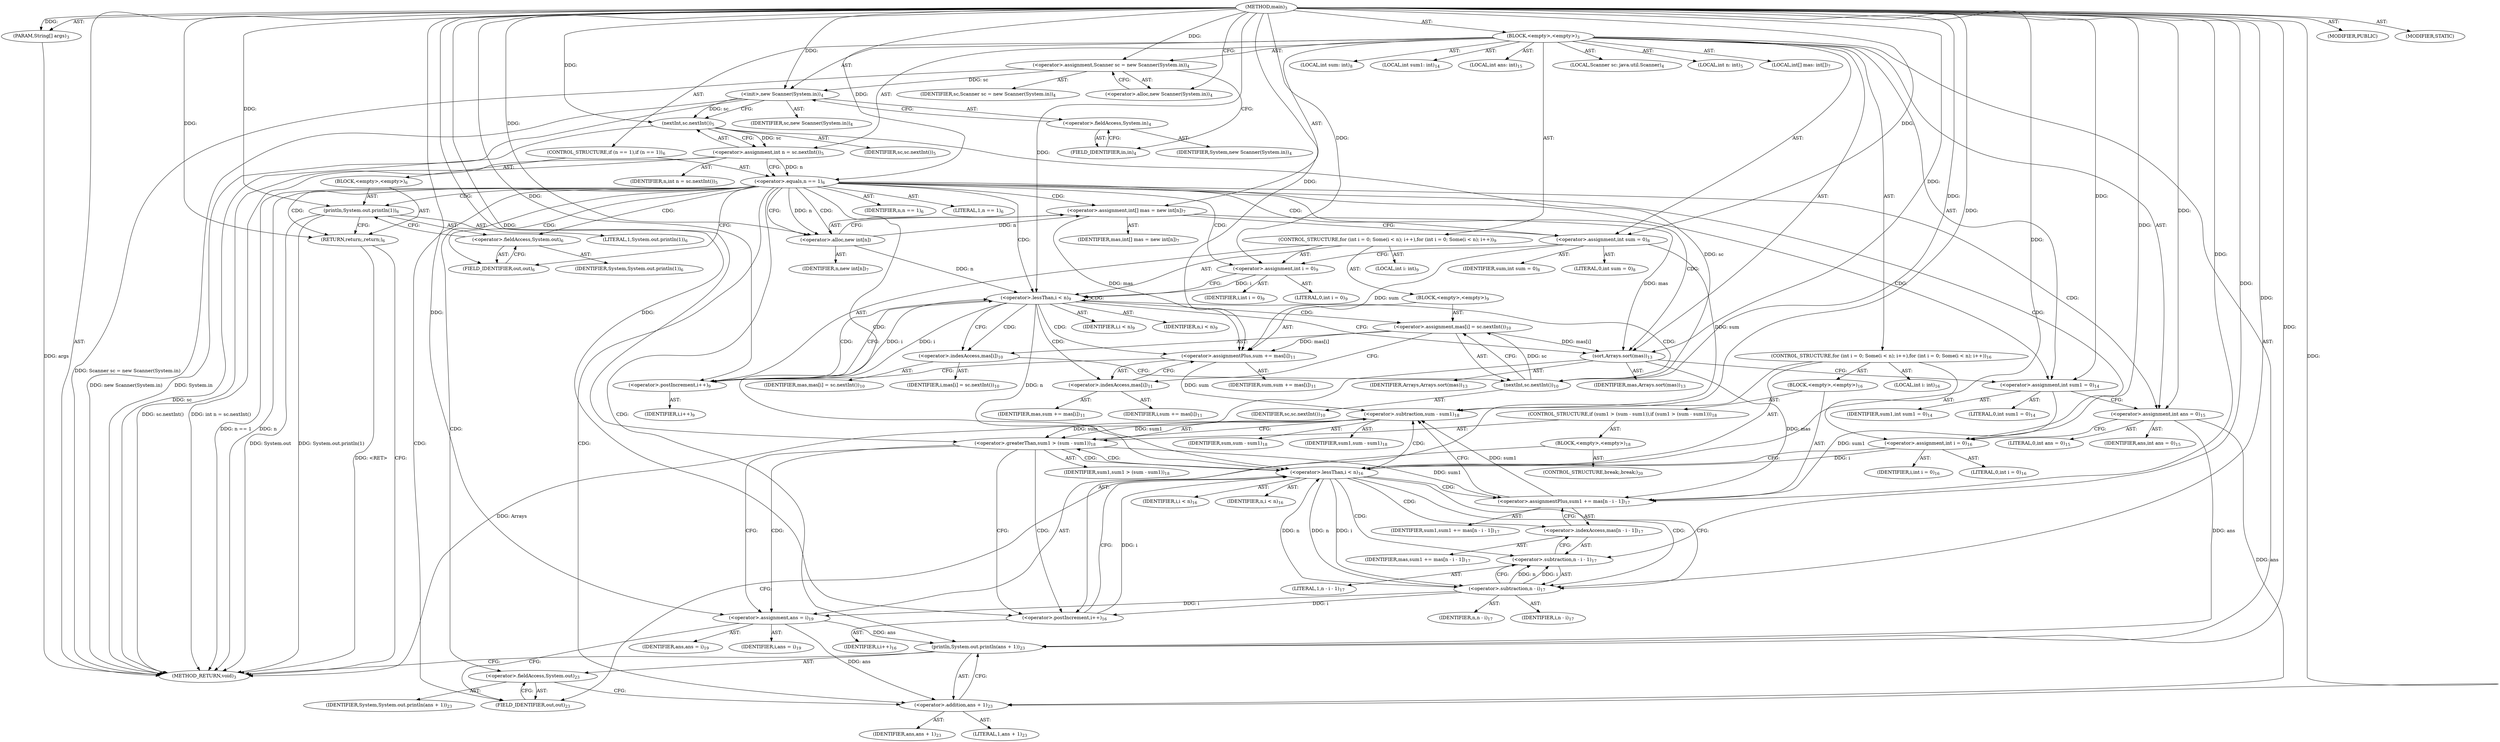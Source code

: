 digraph "main" {  
"19" [label = <(METHOD,main)<SUB>3</SUB>> ]
"20" [label = <(PARAM,String[] args)<SUB>3</SUB>> ]
"21" [label = <(BLOCK,&lt;empty&gt;,&lt;empty&gt;)<SUB>3</SUB>> ]
"4" [label = <(LOCAL,Scanner sc: java.util.Scanner)<SUB>4</SUB>> ]
"22" [label = <(&lt;operator&gt;.assignment,Scanner sc = new Scanner(System.in))<SUB>4</SUB>> ]
"23" [label = <(IDENTIFIER,sc,Scanner sc = new Scanner(System.in))<SUB>4</SUB>> ]
"24" [label = <(&lt;operator&gt;.alloc,new Scanner(System.in))<SUB>4</SUB>> ]
"25" [label = <(&lt;init&gt;,new Scanner(System.in))<SUB>4</SUB>> ]
"3" [label = <(IDENTIFIER,sc,new Scanner(System.in))<SUB>4</SUB>> ]
"26" [label = <(&lt;operator&gt;.fieldAccess,System.in)<SUB>4</SUB>> ]
"27" [label = <(IDENTIFIER,System,new Scanner(System.in))<SUB>4</SUB>> ]
"28" [label = <(FIELD_IDENTIFIER,in,in)<SUB>4</SUB>> ]
"29" [label = <(LOCAL,int n: int)<SUB>5</SUB>> ]
"30" [label = <(&lt;operator&gt;.assignment,int n = sc.nextInt())<SUB>5</SUB>> ]
"31" [label = <(IDENTIFIER,n,int n = sc.nextInt())<SUB>5</SUB>> ]
"32" [label = <(nextInt,sc.nextInt())<SUB>5</SUB>> ]
"33" [label = <(IDENTIFIER,sc,sc.nextInt())<SUB>5</SUB>> ]
"34" [label = <(CONTROL_STRUCTURE,if (n == 1),if (n == 1))<SUB>6</SUB>> ]
"35" [label = <(&lt;operator&gt;.equals,n == 1)<SUB>6</SUB>> ]
"36" [label = <(IDENTIFIER,n,n == 1)<SUB>6</SUB>> ]
"37" [label = <(LITERAL,1,n == 1)<SUB>6</SUB>> ]
"38" [label = <(BLOCK,&lt;empty&gt;,&lt;empty&gt;)<SUB>6</SUB>> ]
"39" [label = <(println,System.out.println(1))<SUB>6</SUB>> ]
"40" [label = <(&lt;operator&gt;.fieldAccess,System.out)<SUB>6</SUB>> ]
"41" [label = <(IDENTIFIER,System,System.out.println(1))<SUB>6</SUB>> ]
"42" [label = <(FIELD_IDENTIFIER,out,out)<SUB>6</SUB>> ]
"43" [label = <(LITERAL,1,System.out.println(1))<SUB>6</SUB>> ]
"44" [label = <(RETURN,return;,return;)<SUB>6</SUB>> ]
"45" [label = <(LOCAL,int[] mas: int[])<SUB>7</SUB>> ]
"46" [label = <(&lt;operator&gt;.assignment,int[] mas = new int[n])<SUB>7</SUB>> ]
"47" [label = <(IDENTIFIER,mas,int[] mas = new int[n])<SUB>7</SUB>> ]
"48" [label = <(&lt;operator&gt;.alloc,new int[n])> ]
"49" [label = <(IDENTIFIER,n,new int[n])<SUB>7</SUB>> ]
"50" [label = <(LOCAL,int sum: int)<SUB>8</SUB>> ]
"51" [label = <(&lt;operator&gt;.assignment,int sum = 0)<SUB>8</SUB>> ]
"52" [label = <(IDENTIFIER,sum,int sum = 0)<SUB>8</SUB>> ]
"53" [label = <(LITERAL,0,int sum = 0)<SUB>8</SUB>> ]
"54" [label = <(CONTROL_STRUCTURE,for (int i = 0; Some(i &lt; n); i++),for (int i = 0; Some(i &lt; n); i++))<SUB>9</SUB>> ]
"55" [label = <(LOCAL,int i: int)<SUB>9</SUB>> ]
"56" [label = <(&lt;operator&gt;.assignment,int i = 0)<SUB>9</SUB>> ]
"57" [label = <(IDENTIFIER,i,int i = 0)<SUB>9</SUB>> ]
"58" [label = <(LITERAL,0,int i = 0)<SUB>9</SUB>> ]
"59" [label = <(&lt;operator&gt;.lessThan,i &lt; n)<SUB>9</SUB>> ]
"60" [label = <(IDENTIFIER,i,i &lt; n)<SUB>9</SUB>> ]
"61" [label = <(IDENTIFIER,n,i &lt; n)<SUB>9</SUB>> ]
"62" [label = <(&lt;operator&gt;.postIncrement,i++)<SUB>9</SUB>> ]
"63" [label = <(IDENTIFIER,i,i++)<SUB>9</SUB>> ]
"64" [label = <(BLOCK,&lt;empty&gt;,&lt;empty&gt;)<SUB>9</SUB>> ]
"65" [label = <(&lt;operator&gt;.assignment,mas[i] = sc.nextInt())<SUB>10</SUB>> ]
"66" [label = <(&lt;operator&gt;.indexAccess,mas[i])<SUB>10</SUB>> ]
"67" [label = <(IDENTIFIER,mas,mas[i] = sc.nextInt())<SUB>10</SUB>> ]
"68" [label = <(IDENTIFIER,i,mas[i] = sc.nextInt())<SUB>10</SUB>> ]
"69" [label = <(nextInt,sc.nextInt())<SUB>10</SUB>> ]
"70" [label = <(IDENTIFIER,sc,sc.nextInt())<SUB>10</SUB>> ]
"71" [label = <(&lt;operator&gt;.assignmentPlus,sum += mas[i])<SUB>11</SUB>> ]
"72" [label = <(IDENTIFIER,sum,sum += mas[i])<SUB>11</SUB>> ]
"73" [label = <(&lt;operator&gt;.indexAccess,mas[i])<SUB>11</SUB>> ]
"74" [label = <(IDENTIFIER,mas,sum += mas[i])<SUB>11</SUB>> ]
"75" [label = <(IDENTIFIER,i,sum += mas[i])<SUB>11</SUB>> ]
"76" [label = <(sort,Arrays.sort(mas))<SUB>13</SUB>> ]
"77" [label = <(IDENTIFIER,Arrays,Arrays.sort(mas))<SUB>13</SUB>> ]
"78" [label = <(IDENTIFIER,mas,Arrays.sort(mas))<SUB>13</SUB>> ]
"79" [label = <(LOCAL,int sum1: int)<SUB>14</SUB>> ]
"80" [label = <(&lt;operator&gt;.assignment,int sum1 = 0)<SUB>14</SUB>> ]
"81" [label = <(IDENTIFIER,sum1,int sum1 = 0)<SUB>14</SUB>> ]
"82" [label = <(LITERAL,0,int sum1 = 0)<SUB>14</SUB>> ]
"83" [label = <(LOCAL,int ans: int)<SUB>15</SUB>> ]
"84" [label = <(&lt;operator&gt;.assignment,int ans = 0)<SUB>15</SUB>> ]
"85" [label = <(IDENTIFIER,ans,int ans = 0)<SUB>15</SUB>> ]
"86" [label = <(LITERAL,0,int ans = 0)<SUB>15</SUB>> ]
"87" [label = <(CONTROL_STRUCTURE,for (int i = 0; Some(i &lt; n); i++),for (int i = 0; Some(i &lt; n); i++))<SUB>16</SUB>> ]
"88" [label = <(LOCAL,int i: int)<SUB>16</SUB>> ]
"89" [label = <(&lt;operator&gt;.assignment,int i = 0)<SUB>16</SUB>> ]
"90" [label = <(IDENTIFIER,i,int i = 0)<SUB>16</SUB>> ]
"91" [label = <(LITERAL,0,int i = 0)<SUB>16</SUB>> ]
"92" [label = <(&lt;operator&gt;.lessThan,i &lt; n)<SUB>16</SUB>> ]
"93" [label = <(IDENTIFIER,i,i &lt; n)<SUB>16</SUB>> ]
"94" [label = <(IDENTIFIER,n,i &lt; n)<SUB>16</SUB>> ]
"95" [label = <(&lt;operator&gt;.postIncrement,i++)<SUB>16</SUB>> ]
"96" [label = <(IDENTIFIER,i,i++)<SUB>16</SUB>> ]
"97" [label = <(BLOCK,&lt;empty&gt;,&lt;empty&gt;)<SUB>16</SUB>> ]
"98" [label = <(&lt;operator&gt;.assignmentPlus,sum1 += mas[n - i - 1])<SUB>17</SUB>> ]
"99" [label = <(IDENTIFIER,sum1,sum1 += mas[n - i - 1])<SUB>17</SUB>> ]
"100" [label = <(&lt;operator&gt;.indexAccess,mas[n - i - 1])<SUB>17</SUB>> ]
"101" [label = <(IDENTIFIER,mas,sum1 += mas[n - i - 1])<SUB>17</SUB>> ]
"102" [label = <(&lt;operator&gt;.subtraction,n - i - 1)<SUB>17</SUB>> ]
"103" [label = <(&lt;operator&gt;.subtraction,n - i)<SUB>17</SUB>> ]
"104" [label = <(IDENTIFIER,n,n - i)<SUB>17</SUB>> ]
"105" [label = <(IDENTIFIER,i,n - i)<SUB>17</SUB>> ]
"106" [label = <(LITERAL,1,n - i - 1)<SUB>17</SUB>> ]
"107" [label = <(CONTROL_STRUCTURE,if (sum1 &gt; (sum - sum1)),if (sum1 &gt; (sum - sum1)))<SUB>18</SUB>> ]
"108" [label = <(&lt;operator&gt;.greaterThan,sum1 &gt; (sum - sum1))<SUB>18</SUB>> ]
"109" [label = <(IDENTIFIER,sum1,sum1 &gt; (sum - sum1))<SUB>18</SUB>> ]
"110" [label = <(&lt;operator&gt;.subtraction,sum - sum1)<SUB>18</SUB>> ]
"111" [label = <(IDENTIFIER,sum,sum - sum1)<SUB>18</SUB>> ]
"112" [label = <(IDENTIFIER,sum1,sum - sum1)<SUB>18</SUB>> ]
"113" [label = <(BLOCK,&lt;empty&gt;,&lt;empty&gt;)<SUB>18</SUB>> ]
"114" [label = <(&lt;operator&gt;.assignment,ans = i)<SUB>19</SUB>> ]
"115" [label = <(IDENTIFIER,ans,ans = i)<SUB>19</SUB>> ]
"116" [label = <(IDENTIFIER,i,ans = i)<SUB>19</SUB>> ]
"117" [label = <(CONTROL_STRUCTURE,break;,break;)<SUB>20</SUB>> ]
"118" [label = <(println,System.out.println(ans + 1))<SUB>23</SUB>> ]
"119" [label = <(&lt;operator&gt;.fieldAccess,System.out)<SUB>23</SUB>> ]
"120" [label = <(IDENTIFIER,System,System.out.println(ans + 1))<SUB>23</SUB>> ]
"121" [label = <(FIELD_IDENTIFIER,out,out)<SUB>23</SUB>> ]
"122" [label = <(&lt;operator&gt;.addition,ans + 1)<SUB>23</SUB>> ]
"123" [label = <(IDENTIFIER,ans,ans + 1)<SUB>23</SUB>> ]
"124" [label = <(LITERAL,1,ans + 1)<SUB>23</SUB>> ]
"125" [label = <(MODIFIER,PUBLIC)> ]
"126" [label = <(MODIFIER,STATIC)> ]
"127" [label = <(METHOD_RETURN,void)<SUB>3</SUB>> ]
  "19" -> "20"  [ label = "AST: "] 
  "19" -> "21"  [ label = "AST: "] 
  "19" -> "125"  [ label = "AST: "] 
  "19" -> "126"  [ label = "AST: "] 
  "19" -> "127"  [ label = "AST: "] 
  "21" -> "4"  [ label = "AST: "] 
  "21" -> "22"  [ label = "AST: "] 
  "21" -> "25"  [ label = "AST: "] 
  "21" -> "29"  [ label = "AST: "] 
  "21" -> "30"  [ label = "AST: "] 
  "21" -> "34"  [ label = "AST: "] 
  "21" -> "45"  [ label = "AST: "] 
  "21" -> "46"  [ label = "AST: "] 
  "21" -> "50"  [ label = "AST: "] 
  "21" -> "51"  [ label = "AST: "] 
  "21" -> "54"  [ label = "AST: "] 
  "21" -> "76"  [ label = "AST: "] 
  "21" -> "79"  [ label = "AST: "] 
  "21" -> "80"  [ label = "AST: "] 
  "21" -> "83"  [ label = "AST: "] 
  "21" -> "84"  [ label = "AST: "] 
  "21" -> "87"  [ label = "AST: "] 
  "21" -> "118"  [ label = "AST: "] 
  "22" -> "23"  [ label = "AST: "] 
  "22" -> "24"  [ label = "AST: "] 
  "25" -> "3"  [ label = "AST: "] 
  "25" -> "26"  [ label = "AST: "] 
  "26" -> "27"  [ label = "AST: "] 
  "26" -> "28"  [ label = "AST: "] 
  "30" -> "31"  [ label = "AST: "] 
  "30" -> "32"  [ label = "AST: "] 
  "32" -> "33"  [ label = "AST: "] 
  "34" -> "35"  [ label = "AST: "] 
  "34" -> "38"  [ label = "AST: "] 
  "35" -> "36"  [ label = "AST: "] 
  "35" -> "37"  [ label = "AST: "] 
  "38" -> "39"  [ label = "AST: "] 
  "38" -> "44"  [ label = "AST: "] 
  "39" -> "40"  [ label = "AST: "] 
  "39" -> "43"  [ label = "AST: "] 
  "40" -> "41"  [ label = "AST: "] 
  "40" -> "42"  [ label = "AST: "] 
  "46" -> "47"  [ label = "AST: "] 
  "46" -> "48"  [ label = "AST: "] 
  "48" -> "49"  [ label = "AST: "] 
  "51" -> "52"  [ label = "AST: "] 
  "51" -> "53"  [ label = "AST: "] 
  "54" -> "55"  [ label = "AST: "] 
  "54" -> "56"  [ label = "AST: "] 
  "54" -> "59"  [ label = "AST: "] 
  "54" -> "62"  [ label = "AST: "] 
  "54" -> "64"  [ label = "AST: "] 
  "56" -> "57"  [ label = "AST: "] 
  "56" -> "58"  [ label = "AST: "] 
  "59" -> "60"  [ label = "AST: "] 
  "59" -> "61"  [ label = "AST: "] 
  "62" -> "63"  [ label = "AST: "] 
  "64" -> "65"  [ label = "AST: "] 
  "64" -> "71"  [ label = "AST: "] 
  "65" -> "66"  [ label = "AST: "] 
  "65" -> "69"  [ label = "AST: "] 
  "66" -> "67"  [ label = "AST: "] 
  "66" -> "68"  [ label = "AST: "] 
  "69" -> "70"  [ label = "AST: "] 
  "71" -> "72"  [ label = "AST: "] 
  "71" -> "73"  [ label = "AST: "] 
  "73" -> "74"  [ label = "AST: "] 
  "73" -> "75"  [ label = "AST: "] 
  "76" -> "77"  [ label = "AST: "] 
  "76" -> "78"  [ label = "AST: "] 
  "80" -> "81"  [ label = "AST: "] 
  "80" -> "82"  [ label = "AST: "] 
  "84" -> "85"  [ label = "AST: "] 
  "84" -> "86"  [ label = "AST: "] 
  "87" -> "88"  [ label = "AST: "] 
  "87" -> "89"  [ label = "AST: "] 
  "87" -> "92"  [ label = "AST: "] 
  "87" -> "95"  [ label = "AST: "] 
  "87" -> "97"  [ label = "AST: "] 
  "89" -> "90"  [ label = "AST: "] 
  "89" -> "91"  [ label = "AST: "] 
  "92" -> "93"  [ label = "AST: "] 
  "92" -> "94"  [ label = "AST: "] 
  "95" -> "96"  [ label = "AST: "] 
  "97" -> "98"  [ label = "AST: "] 
  "97" -> "107"  [ label = "AST: "] 
  "98" -> "99"  [ label = "AST: "] 
  "98" -> "100"  [ label = "AST: "] 
  "100" -> "101"  [ label = "AST: "] 
  "100" -> "102"  [ label = "AST: "] 
  "102" -> "103"  [ label = "AST: "] 
  "102" -> "106"  [ label = "AST: "] 
  "103" -> "104"  [ label = "AST: "] 
  "103" -> "105"  [ label = "AST: "] 
  "107" -> "108"  [ label = "AST: "] 
  "107" -> "113"  [ label = "AST: "] 
  "108" -> "109"  [ label = "AST: "] 
  "108" -> "110"  [ label = "AST: "] 
  "110" -> "111"  [ label = "AST: "] 
  "110" -> "112"  [ label = "AST: "] 
  "113" -> "114"  [ label = "AST: "] 
  "113" -> "117"  [ label = "AST: "] 
  "114" -> "115"  [ label = "AST: "] 
  "114" -> "116"  [ label = "AST: "] 
  "118" -> "119"  [ label = "AST: "] 
  "118" -> "122"  [ label = "AST: "] 
  "119" -> "120"  [ label = "AST: "] 
  "119" -> "121"  [ label = "AST: "] 
  "122" -> "123"  [ label = "AST: "] 
  "122" -> "124"  [ label = "AST: "] 
  "22" -> "28"  [ label = "CFG: "] 
  "25" -> "32"  [ label = "CFG: "] 
  "30" -> "35"  [ label = "CFG: "] 
  "46" -> "51"  [ label = "CFG: "] 
  "51" -> "56"  [ label = "CFG: "] 
  "76" -> "80"  [ label = "CFG: "] 
  "80" -> "84"  [ label = "CFG: "] 
  "84" -> "89"  [ label = "CFG: "] 
  "118" -> "127"  [ label = "CFG: "] 
  "24" -> "22"  [ label = "CFG: "] 
  "26" -> "25"  [ label = "CFG: "] 
  "32" -> "30"  [ label = "CFG: "] 
  "35" -> "42"  [ label = "CFG: "] 
  "35" -> "48"  [ label = "CFG: "] 
  "48" -> "46"  [ label = "CFG: "] 
  "56" -> "59"  [ label = "CFG: "] 
  "59" -> "66"  [ label = "CFG: "] 
  "59" -> "76"  [ label = "CFG: "] 
  "62" -> "59"  [ label = "CFG: "] 
  "89" -> "92"  [ label = "CFG: "] 
  "92" -> "103"  [ label = "CFG: "] 
  "92" -> "121"  [ label = "CFG: "] 
  "95" -> "92"  [ label = "CFG: "] 
  "119" -> "122"  [ label = "CFG: "] 
  "122" -> "118"  [ label = "CFG: "] 
  "28" -> "26"  [ label = "CFG: "] 
  "39" -> "44"  [ label = "CFG: "] 
  "44" -> "127"  [ label = "CFG: "] 
  "65" -> "73"  [ label = "CFG: "] 
  "71" -> "62"  [ label = "CFG: "] 
  "98" -> "110"  [ label = "CFG: "] 
  "121" -> "119"  [ label = "CFG: "] 
  "40" -> "39"  [ label = "CFG: "] 
  "66" -> "69"  [ label = "CFG: "] 
  "69" -> "65"  [ label = "CFG: "] 
  "73" -> "71"  [ label = "CFG: "] 
  "100" -> "98"  [ label = "CFG: "] 
  "108" -> "114"  [ label = "CFG: "] 
  "108" -> "95"  [ label = "CFG: "] 
  "42" -> "40"  [ label = "CFG: "] 
  "102" -> "100"  [ label = "CFG: "] 
  "110" -> "108"  [ label = "CFG: "] 
  "114" -> "121"  [ label = "CFG: "] 
  "103" -> "102"  [ label = "CFG: "] 
  "19" -> "24"  [ label = "CFG: "] 
  "44" -> "127"  [ label = "DDG: &lt;RET&gt;"] 
  "20" -> "127"  [ label = "DDG: args"] 
  "22" -> "127"  [ label = "DDG: Scanner sc = new Scanner(System.in)"] 
  "25" -> "127"  [ label = "DDG: System.in"] 
  "25" -> "127"  [ label = "DDG: new Scanner(System.in)"] 
  "32" -> "127"  [ label = "DDG: sc"] 
  "30" -> "127"  [ label = "DDG: sc.nextInt()"] 
  "30" -> "127"  [ label = "DDG: int n = sc.nextInt()"] 
  "35" -> "127"  [ label = "DDG: n"] 
  "35" -> "127"  [ label = "DDG: n == 1"] 
  "39" -> "127"  [ label = "DDG: System.out"] 
  "39" -> "127"  [ label = "DDG: System.out.println(1)"] 
  "76" -> "127"  [ label = "DDG: Arrays"] 
  "19" -> "20"  [ label = "DDG: "] 
  "19" -> "22"  [ label = "DDG: "] 
  "32" -> "30"  [ label = "DDG: sc"] 
  "48" -> "46"  [ label = "DDG: n"] 
  "19" -> "51"  [ label = "DDG: "] 
  "19" -> "80"  [ label = "DDG: "] 
  "19" -> "84"  [ label = "DDG: "] 
  "22" -> "25"  [ label = "DDG: sc"] 
  "19" -> "25"  [ label = "DDG: "] 
  "19" -> "56"  [ label = "DDG: "] 
  "19" -> "76"  [ label = "DDG: "] 
  "46" -> "76"  [ label = "DDG: mas"] 
  "65" -> "76"  [ label = "DDG: mas[i]"] 
  "19" -> "89"  [ label = "DDG: "] 
  "84" -> "118"  [ label = "DDG: ans"] 
  "114" -> "118"  [ label = "DDG: ans"] 
  "19" -> "118"  [ label = "DDG: "] 
  "25" -> "32"  [ label = "DDG: sc"] 
  "19" -> "32"  [ label = "DDG: "] 
  "30" -> "35"  [ label = "DDG: n"] 
  "19" -> "35"  [ label = "DDG: "] 
  "19" -> "44"  [ label = "DDG: "] 
  "35" -> "48"  [ label = "DDG: n"] 
  "19" -> "48"  [ label = "DDG: "] 
  "56" -> "59"  [ label = "DDG: i"] 
  "62" -> "59"  [ label = "DDG: i"] 
  "19" -> "59"  [ label = "DDG: "] 
  "48" -> "59"  [ label = "DDG: n"] 
  "59" -> "62"  [ label = "DDG: i"] 
  "19" -> "62"  [ label = "DDG: "] 
  "69" -> "65"  [ label = "DDG: sc"] 
  "46" -> "71"  [ label = "DDG: mas"] 
  "65" -> "71"  [ label = "DDG: mas[i]"] 
  "89" -> "92"  [ label = "DDG: i"] 
  "95" -> "92"  [ label = "DDG: i"] 
  "19" -> "92"  [ label = "DDG: "] 
  "59" -> "92"  [ label = "DDG: n"] 
  "103" -> "92"  [ label = "DDG: n"] 
  "103" -> "95"  [ label = "DDG: i"] 
  "19" -> "95"  [ label = "DDG: "] 
  "76" -> "98"  [ label = "DDG: mas"] 
  "84" -> "122"  [ label = "DDG: ans"] 
  "114" -> "122"  [ label = "DDG: ans"] 
  "19" -> "122"  [ label = "DDG: "] 
  "19" -> "39"  [ label = "DDG: "] 
  "51" -> "71"  [ label = "DDG: sum"] 
  "19" -> "71"  [ label = "DDG: "] 
  "80" -> "98"  [ label = "DDG: sum1"] 
  "108" -> "98"  [ label = "DDG: sum1"] 
  "19" -> "98"  [ label = "DDG: "] 
  "32" -> "69"  [ label = "DDG: sc"] 
  "19" -> "69"  [ label = "DDG: "] 
  "110" -> "108"  [ label = "DDG: sum1"] 
  "19" -> "108"  [ label = "DDG: "] 
  "110" -> "108"  [ label = "DDG: sum"] 
  "103" -> "114"  [ label = "DDG: i"] 
  "19" -> "114"  [ label = "DDG: "] 
  "103" -> "102"  [ label = "DDG: n"] 
  "103" -> "102"  [ label = "DDG: i"] 
  "19" -> "102"  [ label = "DDG: "] 
  "51" -> "110"  [ label = "DDG: sum"] 
  "71" -> "110"  [ label = "DDG: sum"] 
  "19" -> "110"  [ label = "DDG: "] 
  "98" -> "110"  [ label = "DDG: sum1"] 
  "92" -> "103"  [ label = "DDG: n"] 
  "19" -> "103"  [ label = "DDG: "] 
  "92" -> "103"  [ label = "DDG: i"] 
  "35" -> "48"  [ label = "CDG: "] 
  "35" -> "42"  [ label = "CDG: "] 
  "35" -> "51"  [ label = "CDG: "] 
  "35" -> "89"  [ label = "CDG: "] 
  "35" -> "122"  [ label = "CDG: "] 
  "35" -> "46"  [ label = "CDG: "] 
  "35" -> "84"  [ label = "CDG: "] 
  "35" -> "56"  [ label = "CDG: "] 
  "35" -> "119"  [ label = "CDG: "] 
  "35" -> "121"  [ label = "CDG: "] 
  "35" -> "92"  [ label = "CDG: "] 
  "35" -> "40"  [ label = "CDG: "] 
  "35" -> "76"  [ label = "CDG: "] 
  "35" -> "59"  [ label = "CDG: "] 
  "35" -> "44"  [ label = "CDG: "] 
  "35" -> "80"  [ label = "CDG: "] 
  "35" -> "118"  [ label = "CDG: "] 
  "35" -> "39"  [ label = "CDG: "] 
  "59" -> "73"  [ label = "CDG: "] 
  "59" -> "66"  [ label = "CDG: "] 
  "59" -> "69"  [ label = "CDG: "] 
  "59" -> "65"  [ label = "CDG: "] 
  "59" -> "59"  [ label = "CDG: "] 
  "59" -> "71"  [ label = "CDG: "] 
  "59" -> "62"  [ label = "CDG: "] 
  "92" -> "98"  [ label = "CDG: "] 
  "92" -> "102"  [ label = "CDG: "] 
  "92" -> "103"  [ label = "CDG: "] 
  "92" -> "100"  [ label = "CDG: "] 
  "92" -> "110"  [ label = "CDG: "] 
  "92" -> "108"  [ label = "CDG: "] 
  "108" -> "114"  [ label = "CDG: "] 
  "108" -> "95"  [ label = "CDG: "] 
  "108" -> "92"  [ label = "CDG: "] 
}
